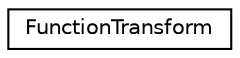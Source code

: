 digraph "Graphical Class Hierarchy"
{
 // LATEX_PDF_SIZE
  edge [fontname="Helvetica",fontsize="10",labelfontname="Helvetica",labelfontsize="10"];
  node [fontname="Helvetica",fontsize="10",shape=record];
  rankdir="LR";
  Node0 [label="FunctionTransform",height=0.2,width=0.4,color="black", fillcolor="white", style="filled",URL="$classFunctionTransform.html",tooltip=" "];
}

